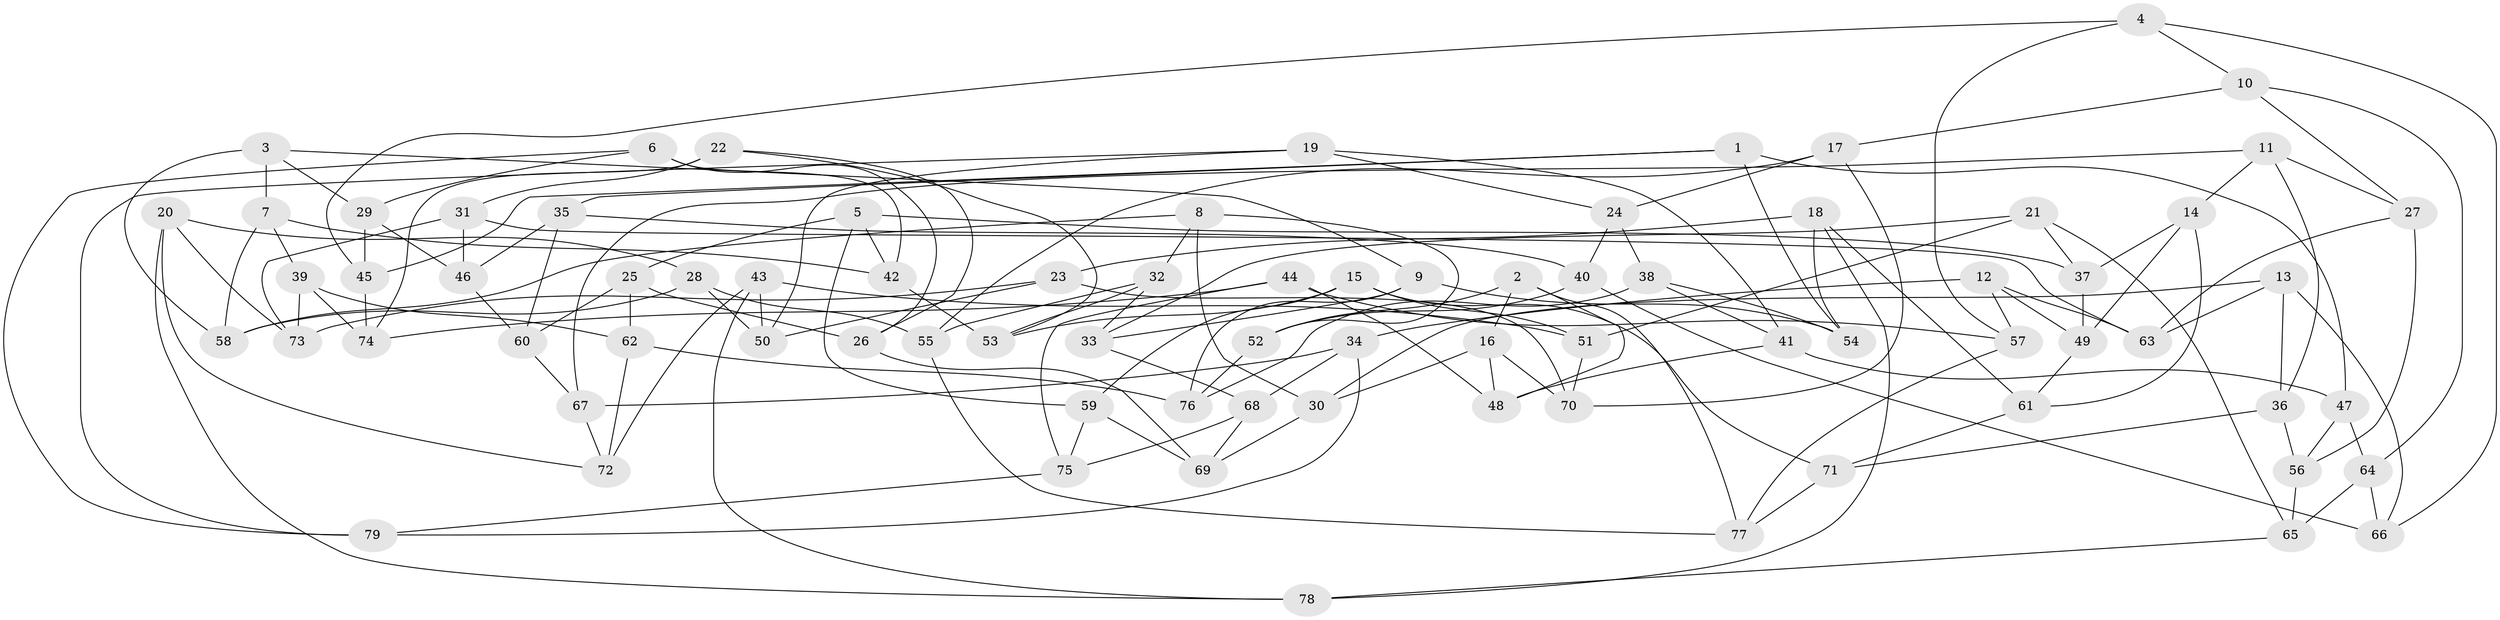 // Generated by graph-tools (version 1.1) at 2025/37/03/09/25 02:37:54]
// undirected, 79 vertices, 158 edges
graph export_dot {
graph [start="1"]
  node [color=gray90,style=filled];
  1;
  2;
  3;
  4;
  5;
  6;
  7;
  8;
  9;
  10;
  11;
  12;
  13;
  14;
  15;
  16;
  17;
  18;
  19;
  20;
  21;
  22;
  23;
  24;
  25;
  26;
  27;
  28;
  29;
  30;
  31;
  32;
  33;
  34;
  35;
  36;
  37;
  38;
  39;
  40;
  41;
  42;
  43;
  44;
  45;
  46;
  47;
  48;
  49;
  50;
  51;
  52;
  53;
  54;
  55;
  56;
  57;
  58;
  59;
  60;
  61;
  62;
  63;
  64;
  65;
  66;
  67;
  68;
  69;
  70;
  71;
  72;
  73;
  74;
  75;
  76;
  77;
  78;
  79;
  1 -- 47;
  1 -- 35;
  1 -- 45;
  1 -- 54;
  2 -- 48;
  2 -- 77;
  2 -- 16;
  2 -- 52;
  3 -- 29;
  3 -- 58;
  3 -- 7;
  3 -- 9;
  4 -- 57;
  4 -- 45;
  4 -- 66;
  4 -- 10;
  5 -- 37;
  5 -- 42;
  5 -- 25;
  5 -- 59;
  6 -- 79;
  6 -- 29;
  6 -- 26;
  6 -- 42;
  7 -- 39;
  7 -- 58;
  7 -- 42;
  8 -- 52;
  8 -- 30;
  8 -- 32;
  8 -- 58;
  9 -- 33;
  9 -- 54;
  9 -- 76;
  10 -- 27;
  10 -- 17;
  10 -- 64;
  11 -- 14;
  11 -- 67;
  11 -- 36;
  11 -- 27;
  12 -- 63;
  12 -- 57;
  12 -- 49;
  12 -- 34;
  13 -- 66;
  13 -- 63;
  13 -- 36;
  13 -- 30;
  14 -- 37;
  14 -- 49;
  14 -- 61;
  15 -- 53;
  15 -- 71;
  15 -- 51;
  15 -- 59;
  16 -- 30;
  16 -- 70;
  16 -- 48;
  17 -- 24;
  17 -- 55;
  17 -- 70;
  18 -- 61;
  18 -- 78;
  18 -- 23;
  18 -- 54;
  19 -- 50;
  19 -- 24;
  19 -- 79;
  19 -- 41;
  20 -- 72;
  20 -- 73;
  20 -- 78;
  20 -- 28;
  21 -- 51;
  21 -- 65;
  21 -- 37;
  21 -- 33;
  22 -- 26;
  22 -- 53;
  22 -- 31;
  22 -- 74;
  23 -- 50;
  23 -- 70;
  23 -- 73;
  24 -- 38;
  24 -- 40;
  25 -- 60;
  25 -- 62;
  25 -- 26;
  26 -- 69;
  27 -- 56;
  27 -- 63;
  28 -- 55;
  28 -- 50;
  28 -- 58;
  29 -- 45;
  29 -- 46;
  30 -- 69;
  31 -- 46;
  31 -- 73;
  31 -- 63;
  32 -- 33;
  32 -- 53;
  32 -- 55;
  33 -- 68;
  34 -- 68;
  34 -- 67;
  34 -- 79;
  35 -- 40;
  35 -- 46;
  35 -- 60;
  36 -- 71;
  36 -- 56;
  37 -- 49;
  38 -- 76;
  38 -- 54;
  38 -- 41;
  39 -- 73;
  39 -- 62;
  39 -- 74;
  40 -- 66;
  40 -- 52;
  41 -- 47;
  41 -- 48;
  42 -- 53;
  43 -- 72;
  43 -- 50;
  43 -- 78;
  43 -- 51;
  44 -- 57;
  44 -- 48;
  44 -- 75;
  44 -- 74;
  45 -- 74;
  46 -- 60;
  47 -- 64;
  47 -- 56;
  49 -- 61;
  51 -- 70;
  52 -- 76;
  55 -- 77;
  56 -- 65;
  57 -- 77;
  59 -- 69;
  59 -- 75;
  60 -- 67;
  61 -- 71;
  62 -- 72;
  62 -- 76;
  64 -- 66;
  64 -- 65;
  65 -- 78;
  67 -- 72;
  68 -- 75;
  68 -- 69;
  71 -- 77;
  75 -- 79;
}
